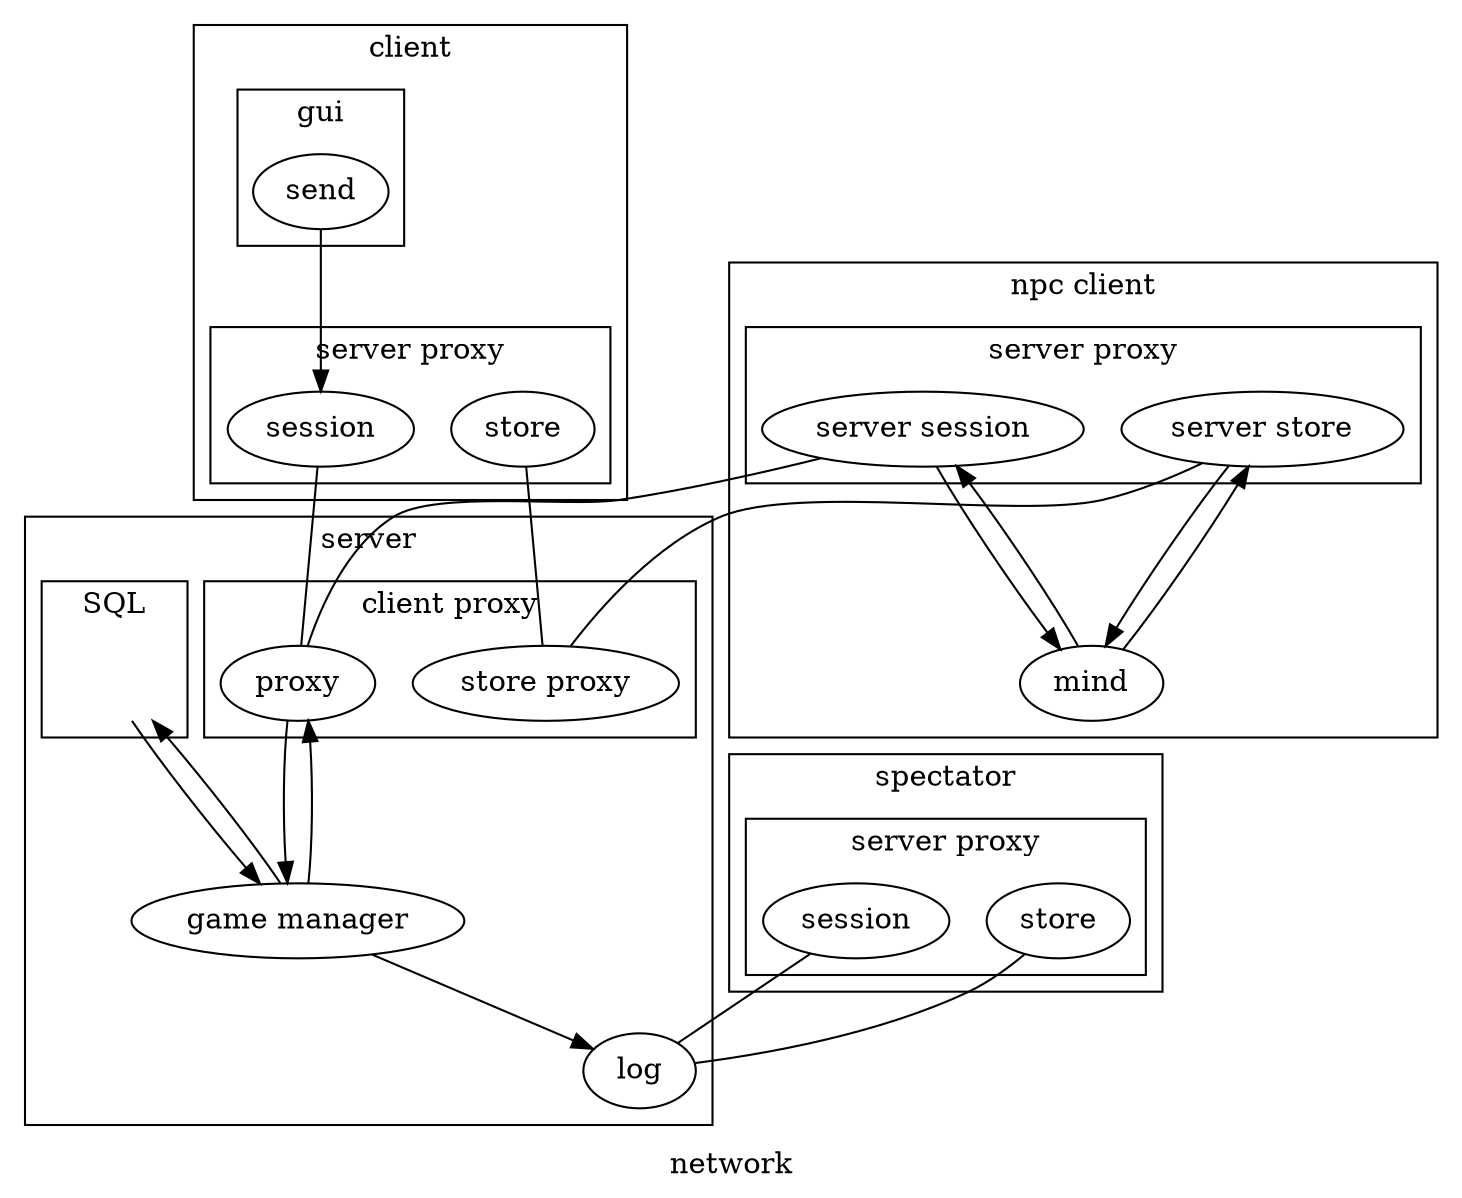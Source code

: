 digraph game {
    label="network";

    subgraph cluster_client {
        label="client";

        subgraph cluster_client_gui {
            label="gui";
            client_gui_send[label = "send"];
        }

        subgraph cluster_client_proxy_server {
            label="server proxy";
            client_proxy_server_store[label = "store"];
            client_proxy_server_session[label = "session"];
        }
        client_gui_send -> client_proxy_server_session;
    }

    subgraph cluster_sever {
        label="server";

        subgraph cluster_server_proxy_client {
            label="client proxy";
            server_proxy_client_store[label = "store proxy"];
            server_proxy_client_session[label = "proxy"];
        }

        subgraph cluster_server_store {
            label="store";

        }

        subgraph cluster_server_sql {
            label="SQL";
            server_sql[shape=none, label=""];
        }

        server_gamemanager[label = "game manager"];
        server_logger[label = "log"];
        server_gamemanager -> server_proxy_client_session, server_logger, server_sql;
        server_sql -> server_gamemanager;
        server_proxy_client_session -> server_gamemanager;
    }

    subgraph cluster_spectator {
        label="spectator";

        subgraph cluster_spectator_proxy_server {
            label="server proxy";
            spectator_proxy_server_store[label = "store"];
            spectator_proxy_server_session[label = "session"];
        }
    }

    subgraph cluster_npc {
        label="npc client";

        subgraph cluster_npc_proxy_server {
            label="server proxy";
            npc_proxy_server_store[label = "server store"];
            npc_proxy_server_session[label = "server session"];
        }

        npc_mind[label = "mind"];
        npc_mind -> npc_proxy_server_store, npc_proxy_server_session;
        npc_proxy_server_store -> npc_mind;
        npc_proxy_server_session -> npc_mind;
    }


    client_proxy_server_store -> server_proxy_client_store[dir=none];
    client_proxy_server_session -> server_proxy_client_session[dir=none];
    npc_proxy_server_store -> server_proxy_client_store[dir=none];
    npc_proxy_server_session -> server_proxy_client_session[dir=none];
    spectator_proxy_server_store -> server_logger[dir=none];
    spectator_proxy_server_session -> server_logger[dir=none];
}
